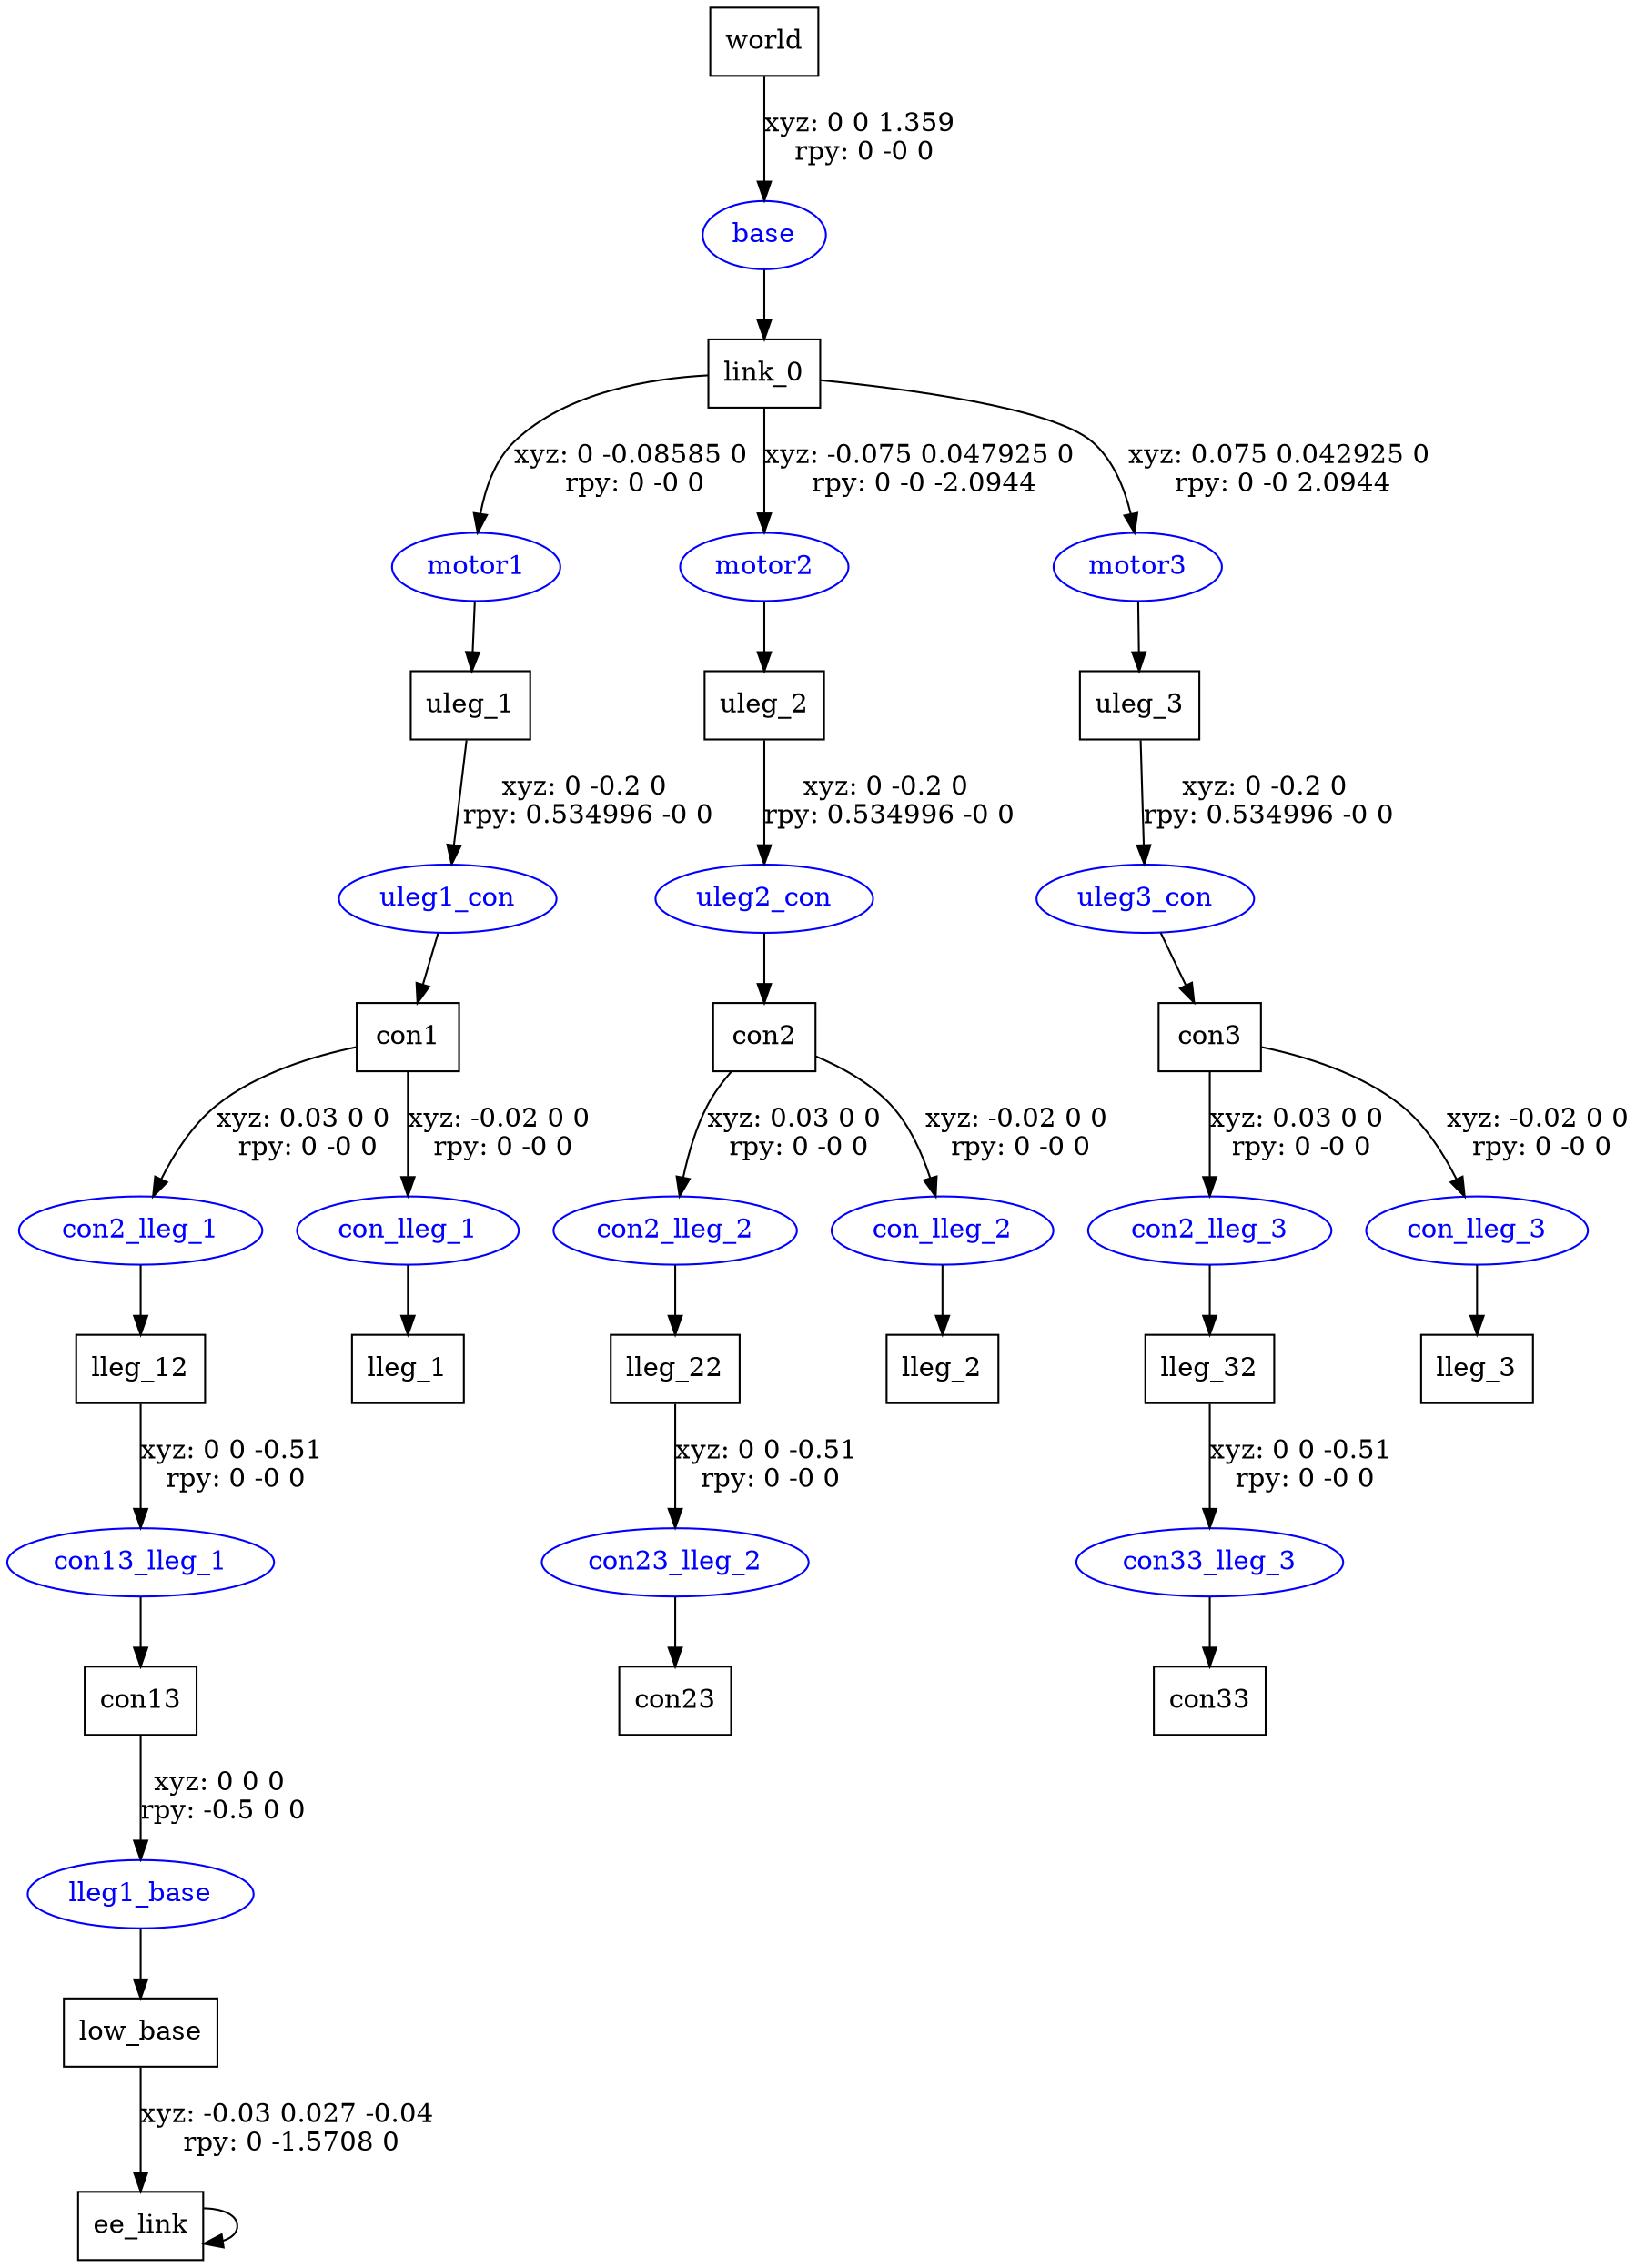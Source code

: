digraph G {
node [shape=box];
"world" [label="world"];
"link_0" [label="link_0"];
"uleg_1" [label="uleg_1"];
"con1" [label="con1"];
"lleg_12" [label="lleg_12"];
"con13" [label="con13"];
"low_base" [label="low_base"];
"ee_link" [label="ee_link"];
"lleg_1" [label="lleg_1"];
"uleg_2" [label="uleg_2"];
"con2" [label="con2"];
"lleg_22" [label="lleg_22"];
"con23" [label="con23"];
"lleg_2" [label="lleg_2"];
"uleg_3" [label="uleg_3"];
"con3" [label="con3"];
"lleg_32" [label="lleg_32"];
"con33" [label="con33"];
"lleg_3" [label="lleg_3"];
node [shape=ellipse, color=blue, fontcolor=blue];
"world" -> "base" [label="xyz: 0 0 1.359 \nrpy: 0 -0 0"]
"base" -> "link_0"
"link_0" -> "motor1" [label="xyz: 0 -0.08585 0 \nrpy: 0 -0 0"]
"motor1" -> "uleg_1"
"uleg_1" -> "uleg1_con" [label="xyz: 0 -0.2 0 \nrpy: 0.534996 -0 0"]
"uleg1_con" -> "con1"
"con1" -> "con2_lleg_1" [label="xyz: 0.03 0 0 \nrpy: 0 -0 0"]
"con2_lleg_1" -> "lleg_12"
"lleg_12" -> "con13_lleg_1" [label="xyz: 0 0 -0.51 \nrpy: 0 -0 0"]
"con13_lleg_1" -> "con13"
"con13" -> "lleg1_base" [label="xyz: 0 0 0 \nrpy: -0.5 0 0"]
"lleg1_base" -> "low_base"
"low_base" -> "ee_link" [label="xyz: -0.03 0.027 -0.04 \nrpy: 0 -1.5708 0"]
"ee_link" -> "ee_link"
"con1" -> "con_lleg_1" [label="xyz: -0.02 0 0 \nrpy: 0 -0 0"]
"con_lleg_1" -> "lleg_1"
"link_0" -> "motor2" [label="xyz: -0.075 0.047925 0 \nrpy: 0 -0 -2.0944"]
"motor2" -> "uleg_2"
"uleg_2" -> "uleg2_con" [label="xyz: 0 -0.2 0 \nrpy: 0.534996 -0 0"]
"uleg2_con" -> "con2"
"con2" -> "con2_lleg_2" [label="xyz: 0.03 0 0 \nrpy: 0 -0 0"]
"con2_lleg_2" -> "lleg_22"
"lleg_22" -> "con23_lleg_2" [label="xyz: 0 0 -0.51 \nrpy: 0 -0 0"]
"con23_lleg_2" -> "con23"
"con2" -> "con_lleg_2" [label="xyz: -0.02 0 0 \nrpy: 0 -0 0"]
"con_lleg_2" -> "lleg_2"
"link_0" -> "motor3" [label="xyz: 0.075 0.042925 0 \nrpy: 0 -0 2.0944"]
"motor3" -> "uleg_3"
"uleg_3" -> "uleg3_con" [label="xyz: 0 -0.2 0 \nrpy: 0.534996 -0 0"]
"uleg3_con" -> "con3"
"con3" -> "con2_lleg_3" [label="xyz: 0.03 0 0 \nrpy: 0 -0 0"]
"con2_lleg_3" -> "lleg_32"
"lleg_32" -> "con33_lleg_3" [label="xyz: 0 0 -0.51 \nrpy: 0 -0 0"]
"con33_lleg_3" -> "con33"
"con3" -> "con_lleg_3" [label="xyz: -0.02 0 0 \nrpy: 0 -0 0"]
"con_lleg_3" -> "lleg_3"
}
